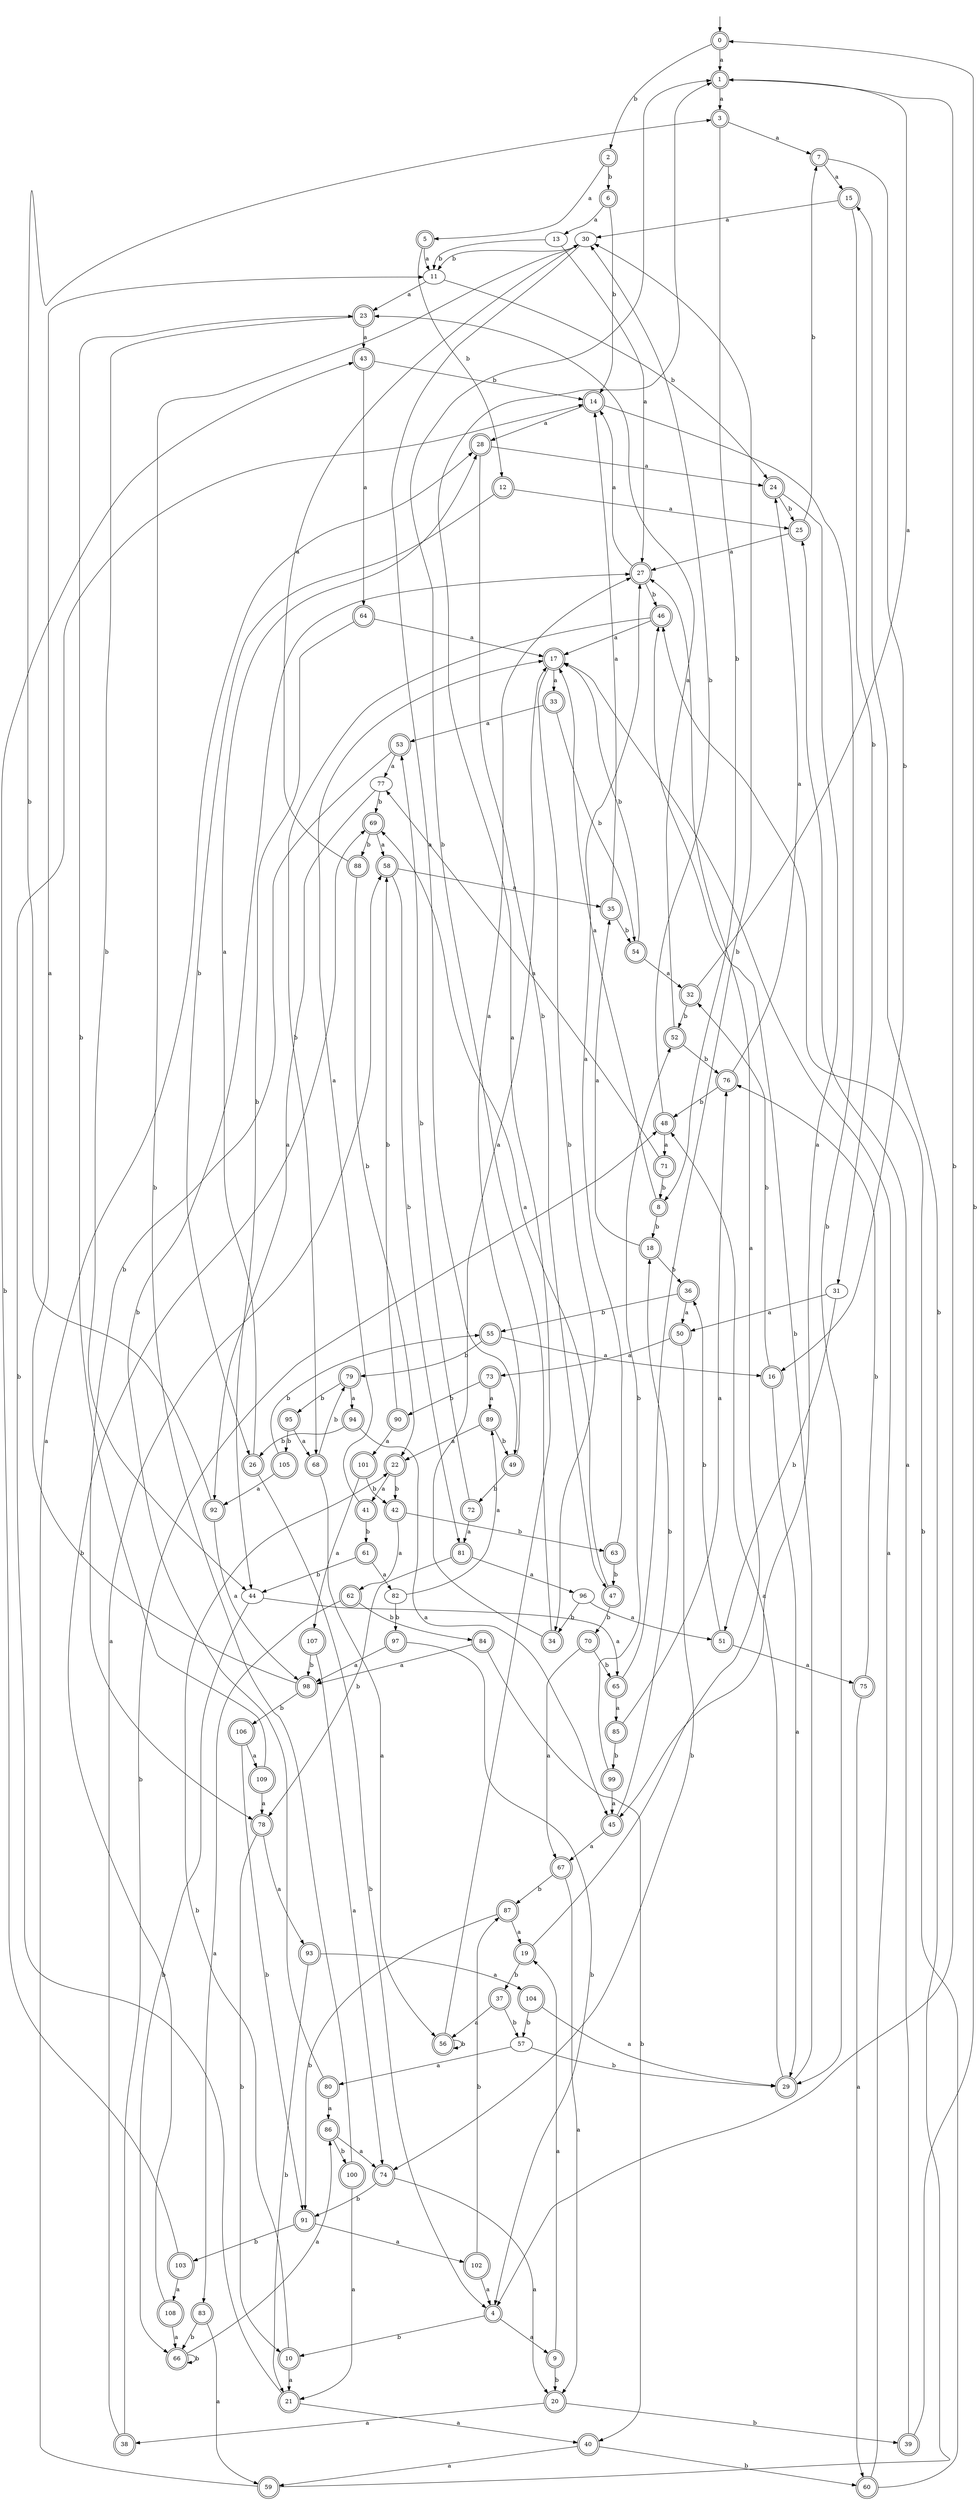 digraph RandomDFA {
  __start0 [label="", shape=none];
  __start0 -> 0 [label=""];
  0 [shape=circle] [shape=doublecircle]
  0 -> 1 [label="a"]
  0 -> 2 [label="b"]
  1 [shape=doublecircle]
  1 -> 3 [label="a"]
  1 -> 4 [label="b"]
  2 [shape=doublecircle]
  2 -> 5 [label="a"]
  2 -> 6 [label="b"]
  3 [shape=doublecircle]
  3 -> 7 [label="a"]
  3 -> 8 [label="b"]
  4 [shape=doublecircle]
  4 -> 9 [label="a"]
  4 -> 10 [label="b"]
  5 [shape=doublecircle]
  5 -> 11 [label="a"]
  5 -> 12 [label="b"]
  6 [shape=doublecircle]
  6 -> 13 [label="a"]
  6 -> 14 [label="b"]
  7 [shape=doublecircle]
  7 -> 15 [label="a"]
  7 -> 16 [label="b"]
  8 [shape=doublecircle]
  8 -> 17 [label="a"]
  8 -> 18 [label="b"]
  9 [shape=doublecircle]
  9 -> 19 [label="a"]
  9 -> 20 [label="b"]
  10 [shape=doublecircle]
  10 -> 21 [label="a"]
  10 -> 22 [label="b"]
  11
  11 -> 23 [label="a"]
  11 -> 24 [label="b"]
  12 [shape=doublecircle]
  12 -> 25 [label="a"]
  12 -> 26 [label="b"]
  13
  13 -> 27 [label="a"]
  13 -> 11 [label="b"]
  14 [shape=doublecircle]
  14 -> 28 [label="a"]
  14 -> 29 [label="b"]
  15 [shape=doublecircle]
  15 -> 30 [label="a"]
  15 -> 31 [label="b"]
  16 [shape=doublecircle]
  16 -> 29 [label="a"]
  16 -> 32 [label="b"]
  17 [shape=doublecircle]
  17 -> 33 [label="a"]
  17 -> 34 [label="b"]
  18 [shape=doublecircle]
  18 -> 35 [label="a"]
  18 -> 36 [label="b"]
  19 [shape=doublecircle]
  19 -> 27 [label="a"]
  19 -> 37 [label="b"]
  20 [shape=doublecircle]
  20 -> 38 [label="a"]
  20 -> 39 [label="b"]
  21 [shape=doublecircle]
  21 -> 40 [label="a"]
  21 -> 14 [label="b"]
  22 [shape=doublecircle]
  22 -> 41 [label="a"]
  22 -> 42 [label="b"]
  23 [shape=doublecircle]
  23 -> 43 [label="a"]
  23 -> 44 [label="b"]
  24 [shape=doublecircle]
  24 -> 45 [label="a"]
  24 -> 25 [label="b"]
  25 [shape=doublecircle]
  25 -> 27 [label="a"]
  25 -> 7 [label="b"]
  26 [shape=doublecircle]
  26 -> 28 [label="a"]
  26 -> 4 [label="b"]
  27 [shape=doublecircle]
  27 -> 14 [label="a"]
  27 -> 46 [label="b"]
  28 [shape=doublecircle]
  28 -> 24 [label="a"]
  28 -> 47 [label="b"]
  29 [shape=doublecircle]
  29 -> 48 [label="a"]
  29 -> 46 [label="b"]
  30
  30 -> 49 [label="a"]
  30 -> 11 [label="b"]
  31
  31 -> 50 [label="a"]
  31 -> 51 [label="b"]
  32 [shape=doublecircle]
  32 -> 1 [label="a"]
  32 -> 52 [label="b"]
  33 [shape=doublecircle]
  33 -> 53 [label="a"]
  33 -> 54 [label="b"]
  34 [shape=doublecircle]
  34 -> 17 [label="a"]
  34 -> 1 [label="b"]
  35 [shape=doublecircle]
  35 -> 14 [label="a"]
  35 -> 54 [label="b"]
  36 [shape=doublecircle]
  36 -> 50 [label="a"]
  36 -> 55 [label="b"]
  37 [shape=doublecircle]
  37 -> 56 [label="a"]
  37 -> 57 [label="b"]
  38 [shape=doublecircle]
  38 -> 58 [label="a"]
  38 -> 48 [label="b"]
  39 [shape=doublecircle]
  39 -> 25 [label="a"]
  39 -> 0 [label="b"]
  40 [shape=doublecircle]
  40 -> 59 [label="a"]
  40 -> 60 [label="b"]
  41 [shape=doublecircle]
  41 -> 17 [label="a"]
  41 -> 61 [label="b"]
  42 [shape=doublecircle]
  42 -> 62 [label="a"]
  42 -> 63 [label="b"]
  43 [shape=doublecircle]
  43 -> 64 [label="a"]
  43 -> 14 [label="b"]
  44
  44 -> 65 [label="a"]
  44 -> 66 [label="b"]
  45 [shape=doublecircle]
  45 -> 67 [label="a"]
  45 -> 18 [label="b"]
  46 [shape=doublecircle]
  46 -> 17 [label="a"]
  46 -> 68 [label="b"]
  47 [shape=doublecircle]
  47 -> 69 [label="a"]
  47 -> 70 [label="b"]
  48 [shape=doublecircle]
  48 -> 71 [label="a"]
  48 -> 30 [label="b"]
  49 [shape=doublecircle]
  49 -> 27 [label="a"]
  49 -> 72 [label="b"]
  50 [shape=doublecircle]
  50 -> 73 [label="a"]
  50 -> 74 [label="b"]
  51 [shape=doublecircle]
  51 -> 75 [label="a"]
  51 -> 36 [label="b"]
  52 [shape=doublecircle]
  52 -> 23 [label="a"]
  52 -> 76 [label="b"]
  53 [shape=doublecircle]
  53 -> 77 [label="a"]
  53 -> 78 [label="b"]
  54 [shape=doublecircle]
  54 -> 32 [label="a"]
  54 -> 17 [label="b"]
  55 [shape=doublecircle]
  55 -> 16 [label="a"]
  55 -> 79 [label="b"]
  56 [shape=doublecircle]
  56 -> 1 [label="a"]
  56 -> 56 [label="b"]
  57
  57 -> 80 [label="a"]
  57 -> 29 [label="b"]
  58 [shape=doublecircle]
  58 -> 35 [label="a"]
  58 -> 81 [label="b"]
  59 [shape=doublecircle]
  59 -> 28 [label="a"]
  59 -> 15 [label="b"]
  60 [shape=doublecircle]
  60 -> 17 [label="a"]
  60 -> 46 [label="b"]
  61 [shape=doublecircle]
  61 -> 82 [label="a"]
  61 -> 44 [label="b"]
  62 [shape=doublecircle]
  62 -> 83 [label="a"]
  62 -> 84 [label="b"]
  63 [shape=doublecircle]
  63 -> 27 [label="a"]
  63 -> 47 [label="b"]
  64 [shape=doublecircle]
  64 -> 17 [label="a"]
  64 -> 44 [label="b"]
  65 [shape=doublecircle]
  65 -> 85 [label="a"]
  65 -> 30 [label="b"]
  66 [shape=doublecircle]
  66 -> 86 [label="a"]
  66 -> 66 [label="b"]
  67 [shape=doublecircle]
  67 -> 20 [label="a"]
  67 -> 87 [label="b"]
  68 [shape=doublecircle]
  68 -> 56 [label="a"]
  68 -> 79 [label="b"]
  69 [shape=doublecircle]
  69 -> 58 [label="a"]
  69 -> 88 [label="b"]
  70 [shape=doublecircle]
  70 -> 67 [label="a"]
  70 -> 65 [label="b"]
  71 [shape=doublecircle]
  71 -> 77 [label="a"]
  71 -> 8 [label="b"]
  72 [shape=doublecircle]
  72 -> 81 [label="a"]
  72 -> 53 [label="b"]
  73 [shape=doublecircle]
  73 -> 89 [label="a"]
  73 -> 90 [label="b"]
  74 [shape=doublecircle]
  74 -> 20 [label="a"]
  74 -> 91 [label="b"]
  75 [shape=doublecircle]
  75 -> 60 [label="a"]
  75 -> 76 [label="b"]
  76 [shape=doublecircle]
  76 -> 24 [label="a"]
  76 -> 48 [label="b"]
  77
  77 -> 92 [label="a"]
  77 -> 69 [label="b"]
  78 [shape=doublecircle]
  78 -> 93 [label="a"]
  78 -> 10 [label="b"]
  79 [shape=doublecircle]
  79 -> 94 [label="a"]
  79 -> 95 [label="b"]
  80 [shape=doublecircle]
  80 -> 86 [label="a"]
  80 -> 27 [label="b"]
  81 [shape=doublecircle]
  81 -> 96 [label="a"]
  81 -> 78 [label="b"]
  82
  82 -> 89 [label="a"]
  82 -> 97 [label="b"]
  83 [shape=doublecircle]
  83 -> 59 [label="a"]
  83 -> 66 [label="b"]
  84 [shape=doublecircle]
  84 -> 98 [label="a"]
  84 -> 40 [label="b"]
  85 [shape=doublecircle]
  85 -> 76 [label="a"]
  85 -> 99 [label="b"]
  86 [shape=doublecircle]
  86 -> 74 [label="a"]
  86 -> 100 [label="b"]
  87 [shape=doublecircle]
  87 -> 19 [label="a"]
  87 -> 91 [label="b"]
  88 [shape=doublecircle]
  88 -> 30 [label="a"]
  88 -> 22 [label="b"]
  89 [shape=doublecircle]
  89 -> 22 [label="a"]
  89 -> 49 [label="b"]
  90 [shape=doublecircle]
  90 -> 101 [label="a"]
  90 -> 58 [label="b"]
  91 [shape=doublecircle]
  91 -> 102 [label="a"]
  91 -> 103 [label="b"]
  92 [shape=doublecircle]
  92 -> 98 [label="a"]
  92 -> 3 [label="b"]
  93 [shape=doublecircle]
  93 -> 104 [label="a"]
  93 -> 21 [label="b"]
  94 [shape=doublecircle]
  94 -> 45 [label="a"]
  94 -> 26 [label="b"]
  95 [shape=doublecircle]
  95 -> 68 [label="a"]
  95 -> 105 [label="b"]
  96
  96 -> 51 [label="a"]
  96 -> 34 [label="b"]
  97 [shape=doublecircle]
  97 -> 98 [label="a"]
  97 -> 4 [label="b"]
  98 [shape=doublecircle]
  98 -> 11 [label="a"]
  98 -> 106 [label="b"]
  99 [shape=doublecircle]
  99 -> 45 [label="a"]
  99 -> 52 [label="b"]
  100 [shape=doublecircle]
  100 -> 21 [label="a"]
  100 -> 30 [label="b"]
  101 [shape=doublecircle]
  101 -> 107 [label="a"]
  101 -> 42 [label="b"]
  102 [shape=doublecircle]
  102 -> 4 [label="a"]
  102 -> 87 [label="b"]
  103 [shape=doublecircle]
  103 -> 108 [label="a"]
  103 -> 43 [label="b"]
  104 [shape=doublecircle]
  104 -> 29 [label="a"]
  104 -> 57 [label="b"]
  105 [shape=doublecircle]
  105 -> 92 [label="a"]
  105 -> 55 [label="b"]
  106 [shape=doublecircle]
  106 -> 109 [label="a"]
  106 -> 91 [label="b"]
  107 [shape=doublecircle]
  107 -> 74 [label="a"]
  107 -> 98 [label="b"]
  108 [shape=doublecircle]
  108 -> 66 [label="a"]
  108 -> 69 [label="b"]
  109 [shape=doublecircle]
  109 -> 78 [label="a"]
  109 -> 23 [label="b"]
}
